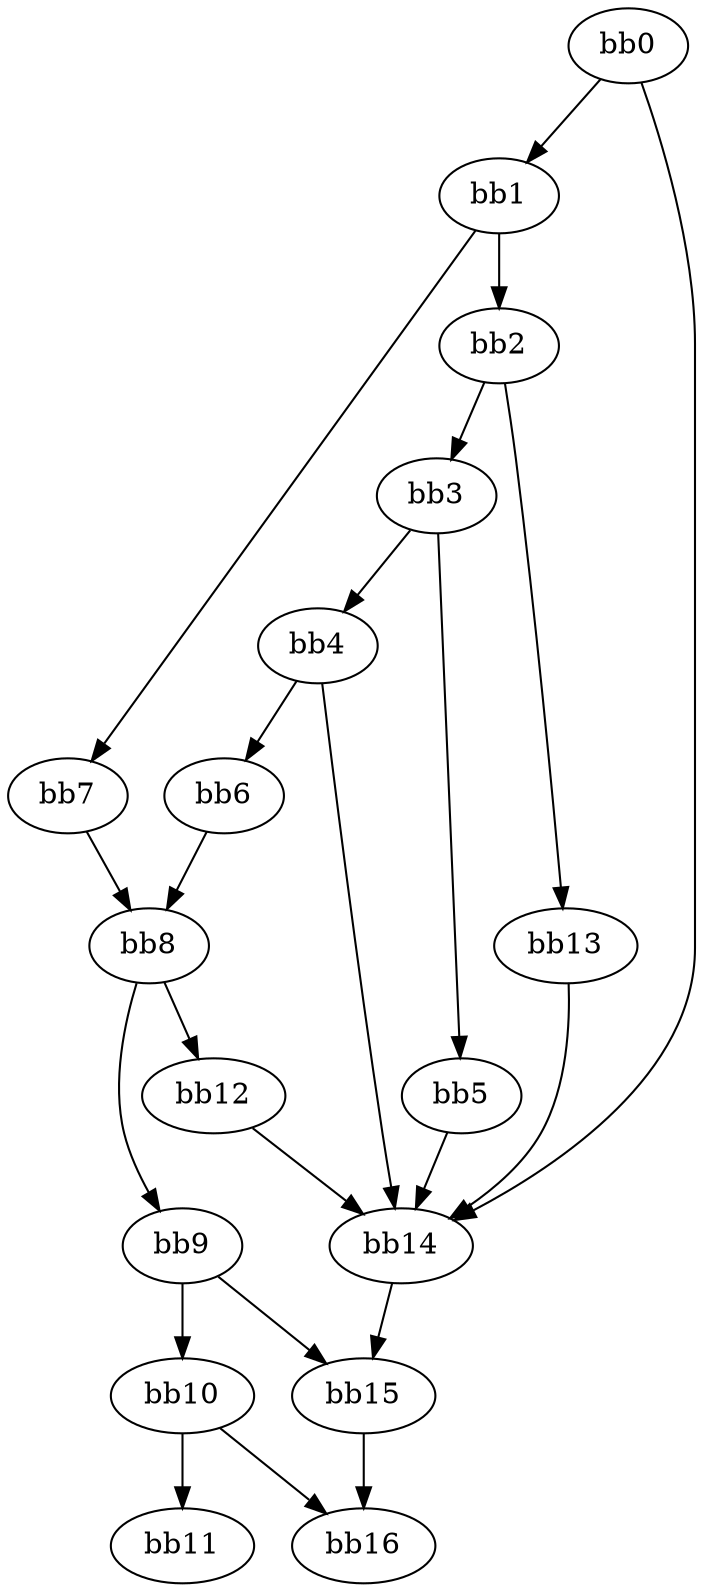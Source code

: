 digraph {
    0 [ label = "bb0\l" ]
    1 [ label = "bb1\l" ]
    2 [ label = "bb2\l" ]
    3 [ label = "bb3\l" ]
    4 [ label = "bb4\l" ]
    5 [ label = "bb5\l" ]
    6 [ label = "bb6\l" ]
    7 [ label = "bb7\l" ]
    8 [ label = "bb8\l" ]
    9 [ label = "bb9\l" ]
    10 [ label = "bb10\l" ]
    11 [ label = "bb11\l" ]
    12 [ label = "bb12\l" ]
    13 [ label = "bb13\l" ]
    14 [ label = "bb14\l" ]
    15 [ label = "bb15\l" ]
    16 [ label = "bb16\l" ]
    0 -> 1 [ ]
    0 -> 14 [ ]
    1 -> 2 [ ]
    1 -> 7 [ ]
    2 -> 3 [ ]
    2 -> 13 [ ]
    3 -> 4 [ ]
    3 -> 5 [ ]
    4 -> 6 [ ]
    4 -> 14 [ ]
    5 -> 14 [ ]
    6 -> 8 [ ]
    7 -> 8 [ ]
    8 -> 9 [ ]
    8 -> 12 [ ]
    9 -> 10 [ ]
    9 -> 15 [ ]
    10 -> 11 [ ]
    10 -> 16 [ ]
    12 -> 14 [ ]
    13 -> 14 [ ]
    14 -> 15 [ ]
    15 -> 16 [ ]
}

